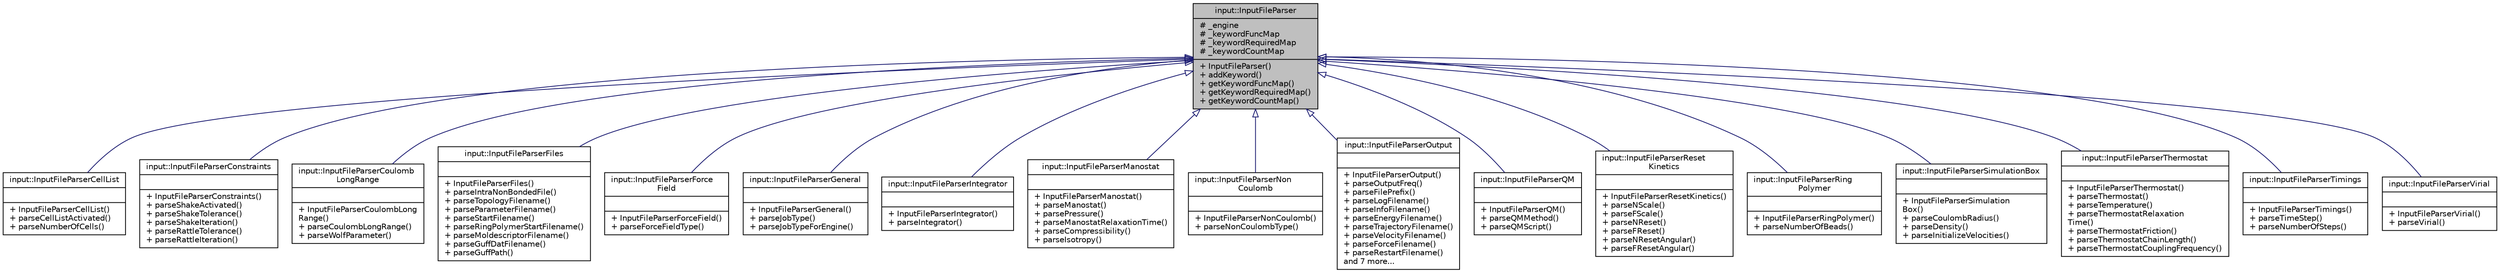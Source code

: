 digraph "input::InputFileParser"
{
 // LATEX_PDF_SIZE
  edge [fontname="Helvetica",fontsize="10",labelfontname="Helvetica",labelfontsize="10"];
  node [fontname="Helvetica",fontsize="10",shape=record];
  Node1 [label="{input::InputFileParser\n|# _engine\l# _keywordFuncMap\l# _keywordRequiredMap\l# _keywordCountMap\l|+ InputFileParser()\l+ addKeyword()\l+ getKeywordFuncMap()\l+ getKeywordRequiredMap()\l+ getKeywordCountMap()\l}",height=0.2,width=0.4,color="black", fillcolor="grey75", style="filled", fontcolor="black",tooltip="Base class for parsing the input file."];
  Node1 -> Node2 [dir="back",color="midnightblue",fontsize="10",style="solid",arrowtail="onormal",fontname="Helvetica"];
  Node2 [label="{input::InputFileParserCellList\n||+ InputFileParserCellList()\l+ parseCellListActivated()\l+ parseNumberOfCells()\l}",height=0.2,width=0.4,color="black", fillcolor="white", style="filled",URL="$classinput_1_1InputFileParserCellList.html",tooltip="Parses the cell list commands in the input file."];
  Node1 -> Node3 [dir="back",color="midnightblue",fontsize="10",style="solid",arrowtail="onormal",fontname="Helvetica"];
  Node3 [label="{input::InputFileParserConstraints\n||+ InputFileParserConstraints()\l+ parseShakeActivated()\l+ parseShakeTolerance()\l+ parseShakeIteration()\l+ parseRattleTolerance()\l+ parseRattleIteration()\l}",height=0.2,width=0.4,color="black", fillcolor="white", style="filled",URL="$classinput_1_1InputFileParserConstraints.html",tooltip="Parses the constraints commands in the input file."];
  Node1 -> Node4 [dir="back",color="midnightblue",fontsize="10",style="solid",arrowtail="onormal",fontname="Helvetica"];
  Node4 [label="{input::InputFileParserCoulomb\lLongRange\n||+ InputFileParserCoulombLong\lRange()\l+ parseCoulombLongRange()\l+ parseWolfParameter()\l}",height=0.2,width=0.4,color="black", fillcolor="white", style="filled",URL="$classinput_1_1InputFileParserCoulombLongRange.html",tooltip="Parses the Coulomb long range commands in the input file."];
  Node1 -> Node5 [dir="back",color="midnightblue",fontsize="10",style="solid",arrowtail="onormal",fontname="Helvetica"];
  Node5 [label="{input::InputFileParserFiles\n||+ InputFileParserFiles()\l+ parseIntraNonBondedFile()\l+ parseTopologyFilename()\l+ parseParameterFilename()\l+ parseStartFilename()\l+ parseRingPolymerStartFilename()\l+ parseMoldescriptorFilename()\l+ parseGuffDatFilename()\l+ parseGuffPath()\l}",height=0.2,width=0.4,color="black", fillcolor="white", style="filled",URL="$classinput_1_1InputFileParserFiles.html",tooltip=" "];
  Node1 -> Node6 [dir="back",color="midnightblue",fontsize="10",style="solid",arrowtail="onormal",fontname="Helvetica"];
  Node6 [label="{input::InputFileParserForce\lField\n||+ InputFileParserForceField()\l+ parseForceFieldType()\l}",height=0.2,width=0.4,color="black", fillcolor="white", style="filled",URL="$classinput_1_1InputFileParserForceField.html",tooltip="Parses the force field commands in the input file."];
  Node1 -> Node7 [dir="back",color="midnightblue",fontsize="10",style="solid",arrowtail="onormal",fontname="Helvetica"];
  Node7 [label="{input::InputFileParserGeneral\n||+ InputFileParserGeneral()\l+ parseJobType()\l+ parseJobTypeForEngine()\l}",height=0.2,width=0.4,color="black", fillcolor="white", style="filled",URL="$classinput_1_1InputFileParserGeneral.html",tooltip="Parses the general commands in the input file."];
  Node1 -> Node8 [dir="back",color="midnightblue",fontsize="10",style="solid",arrowtail="onormal",fontname="Helvetica"];
  Node8 [label="{input::InputFileParserIntegrator\n||+ InputFileParserIntegrator()\l+ parseIntegrator()\l}",height=0.2,width=0.4,color="black", fillcolor="white", style="filled",URL="$classinput_1_1InputFileParserIntegrator.html",tooltip="Parses the integrator commands in the input file."];
  Node1 -> Node9 [dir="back",color="midnightblue",fontsize="10",style="solid",arrowtail="onormal",fontname="Helvetica"];
  Node9 [label="{input::InputFileParserManostat\n||+ InputFileParserManostat()\l+ parseManostat()\l+ parsePressure()\l+ parseManostatRelaxationTime()\l+ parseCompressibility()\l+ parseIsotropy()\l}",height=0.2,width=0.4,color="black", fillcolor="white", style="filled",URL="$classinput_1_1InputFileParserManostat.html",tooltip="Parses the manostat commands in the input file."];
  Node1 -> Node10 [dir="back",color="midnightblue",fontsize="10",style="solid",arrowtail="onormal",fontname="Helvetica"];
  Node10 [label="{input::InputFileParserNon\lCoulomb\n||+ InputFileParserNonCoulomb()\l+ parseNonCoulombType()\l}",height=0.2,width=0.4,color="black", fillcolor="white", style="filled",URL="$classinput_1_1InputFileParserNonCoulomb.html",tooltip="Parses the non-Coulomb type commands in the input file."];
  Node1 -> Node11 [dir="back",color="midnightblue",fontsize="10",style="solid",arrowtail="onormal",fontname="Helvetica"];
  Node11 [label="{input::InputFileParserOutput\n||+ InputFileParserOutput()\l+ parseOutputFreq()\l+ parseFilePrefix()\l+ parseLogFilename()\l+ parseInfoFilename()\l+ parseEnergyFilename()\l+ parseTrajectoryFilename()\l+ parseVelocityFilename()\l+ parseForceFilename()\l+ parseRestartFilename()\land 7 more...\l}",height=0.2,width=0.4,color="black", fillcolor="white", style="filled",URL="$classinput_1_1InputFileParserOutput.html",tooltip="Parses the output commands in the input file."];
  Node1 -> Node12 [dir="back",color="midnightblue",fontsize="10",style="solid",arrowtail="onormal",fontname="Helvetica"];
  Node12 [label="{input::InputFileParserQM\n||+ InputFileParserQM()\l+ parseQMMethod()\l+ parseQMScript()\l}",height=0.2,width=0.4,color="black", fillcolor="white", style="filled",URL="$classinput_1_1InputFileParserQM.html",tooltip="Parses the general commands in the input file."];
  Node1 -> Node13 [dir="back",color="midnightblue",fontsize="10",style="solid",arrowtail="onormal",fontname="Helvetica"];
  Node13 [label="{input::InputFileParserReset\lKinetics\n||+ InputFileParserResetKinetics()\l+ parseNScale()\l+ parseFScale()\l+ parseNReset()\l+ parseFReset()\l+ parseNResetAngular()\l+ parseFResetAngular()\l}",height=0.2,width=0.4,color="black", fillcolor="white", style="filled",URL="$classinput_1_1InputFileParserResetKinetics.html",tooltip="Parses the reset kinetics commands in the input file."];
  Node1 -> Node14 [dir="back",color="midnightblue",fontsize="10",style="solid",arrowtail="onormal",fontname="Helvetica"];
  Node14 [label="{input::InputFileParserRing\lPolymer\n||+ InputFileParserRingPolymer()\l+ parseNumberOfBeads()\l}",height=0.2,width=0.4,color="black", fillcolor="white", style="filled",URL="$classinput_1_1InputFileParserRingPolymer.html",tooltip="Parses the general commands in the input file."];
  Node1 -> Node15 [dir="back",color="midnightblue",fontsize="10",style="solid",arrowtail="onormal",fontname="Helvetica"];
  Node15 [label="{input::InputFileParserSimulationBox\n||+ InputFileParserSimulation\lBox()\l+ parseCoulombRadius()\l+ parseDensity()\l+ parseInitializeVelocities()\l}",height=0.2,width=0.4,color="black", fillcolor="white", style="filled",URL="$classinput_1_1InputFileParserSimulationBox.html",tooltip="Parses the simulation box commands in the input file."];
  Node1 -> Node16 [dir="back",color="midnightblue",fontsize="10",style="solid",arrowtail="onormal",fontname="Helvetica"];
  Node16 [label="{input::InputFileParserThermostat\n||+ InputFileParserThermostat()\l+ parseThermostat()\l+ parseTemperature()\l+ parseThermostatRelaxation\lTime()\l+ parseThermostatFriction()\l+ parseThermostatChainLength()\l+ parseThermostatCouplingFrequency()\l}",height=0.2,width=0.4,color="black", fillcolor="white", style="filled",URL="$classinput_1_1InputFileParserThermostat.html",tooltip="Parses the thermostat commands in the input file."];
  Node1 -> Node17 [dir="back",color="midnightblue",fontsize="10",style="solid",arrowtail="onormal",fontname="Helvetica"];
  Node17 [label="{input::InputFileParserTimings\n||+ InputFileParserTimings()\l+ parseTimeStep()\l+ parseNumberOfSteps()\l}",height=0.2,width=0.4,color="black", fillcolor="white", style="filled",URL="$classinput_1_1InputFileParserTimings.html",tooltip="Parses the timings commands in the input file."];
  Node1 -> Node18 [dir="back",color="midnightblue",fontsize="10",style="solid",arrowtail="onormal",fontname="Helvetica"];
  Node18 [label="{input::InputFileParserVirial\n||+ InputFileParserVirial()\l+ parseVirial()\l}",height=0.2,width=0.4,color="black", fillcolor="white", style="filled",URL="$classinput_1_1InputFileParserVirial.html",tooltip="Parses the virial commands in the input file."];
}
